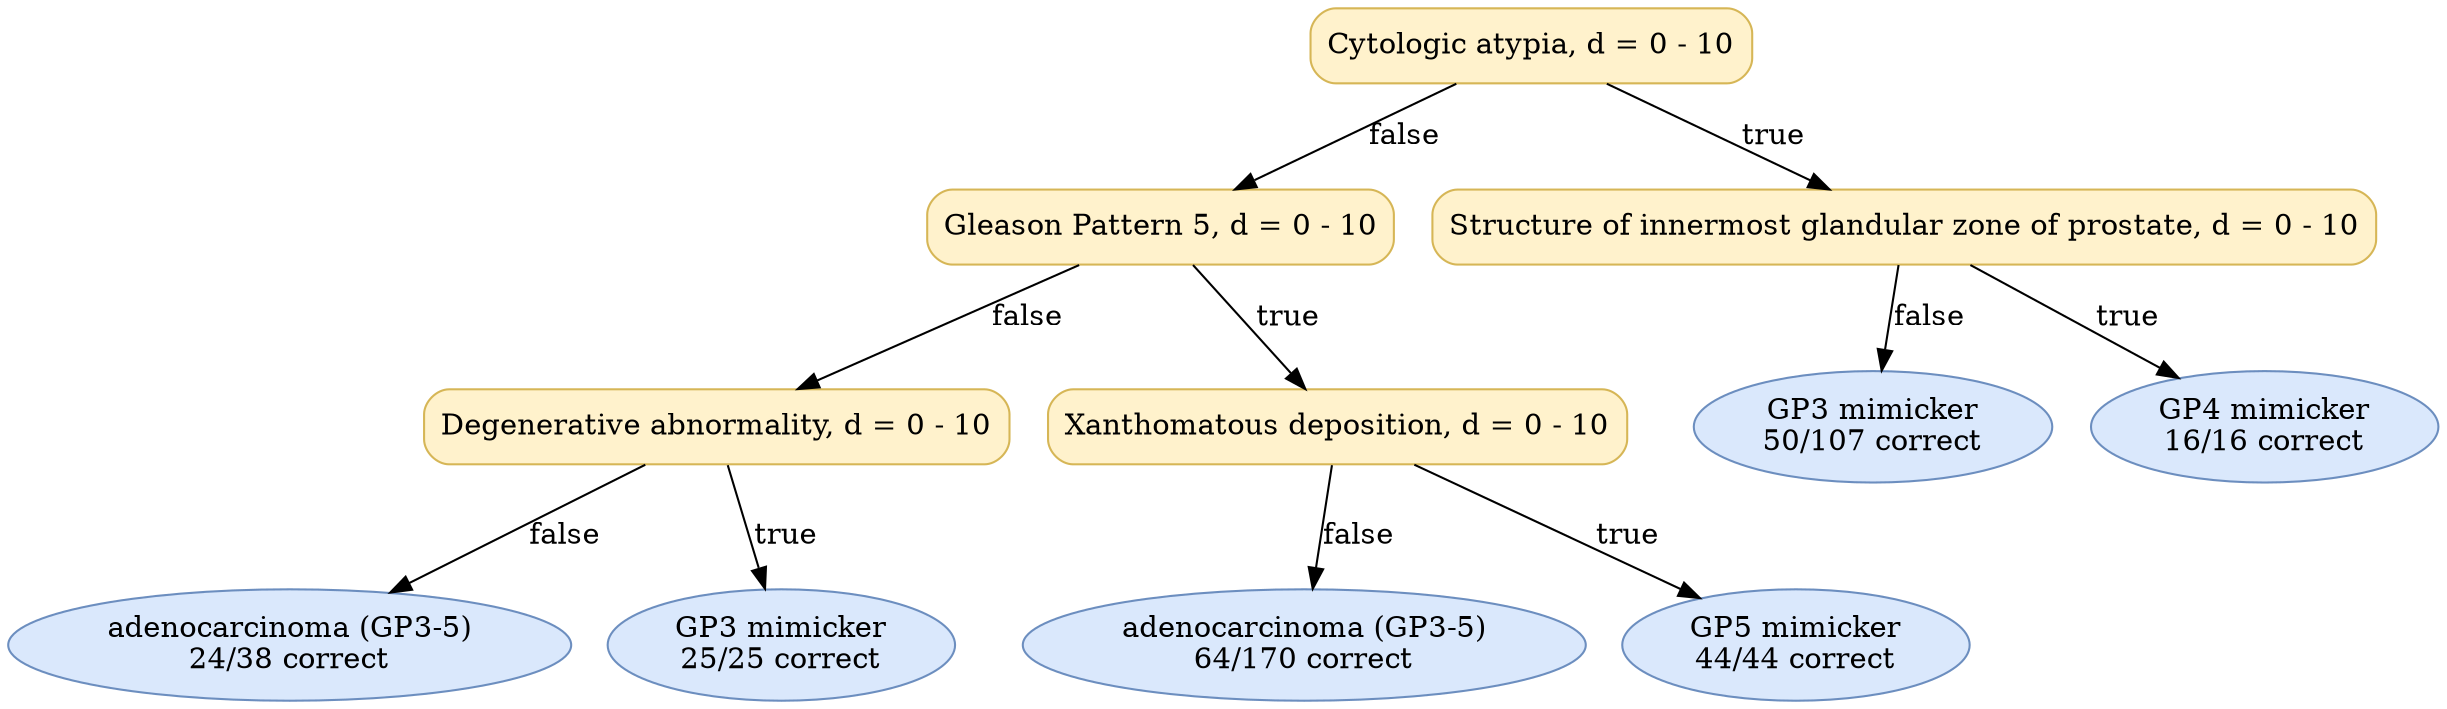 digraph "DT" {
fontname="Times-Roman";
label="";
node [fontname="Times-Roman"];
Node1 [color="#D6B656", fillcolor="#FFF2CC", label="Cytologic atypia, d = 0 - 10", shape="box", style="rounded,filled"];
Node2 [color="#D6B656", fillcolor="#FFF2CC", label="Gleason Pattern 5, d = 0 - 10", shape="box", style="rounded,filled"];
Node3 [color="#D6B656", fillcolor="#FFF2CC", label="Degenerative abnormality, d = 0 - 10", shape="box", style="rounded,filled"];
Node4 [color="#6C8EBF", fillcolor="#DAE8FC", label=<adenocarcinoma (GP3-5)<br/>24/38 correct>, shape="ellipse", style="rounded,filled"];
Node5 [color="#6C8EBF", fillcolor="#DAE8FC", label=<GP3 mimicker<br/>25/25 correct>, shape="ellipse", style="rounded,filled"];
Node6 [color="#D6B656", fillcolor="#FFF2CC", label="Xanthomatous deposition, d = 0 - 10", shape="box", style="rounded,filled"];
Node7 [color="#6C8EBF", fillcolor="#DAE8FC", label=<adenocarcinoma (GP3-5)<br/>64/170 correct>, shape="ellipse", style="rounded,filled"];
Node8 [color="#6C8EBF", fillcolor="#DAE8FC", label=<GP5 mimicker<br/>44/44 correct>, shape="ellipse", style="rounded,filled"];
Node9 [color="#D6B656", fillcolor="#FFF2CC", label="Structure of innermost glandular zone of prostate, d = 0 - 10", shape="box", style="rounded,filled"];
Node10 [color="#6C8EBF", fillcolor="#DAE8FC", label=<GP3 mimicker<br/>50/107 correct>, shape="ellipse", style="rounded,filled"];
Node11 [color="#6C8EBF", fillcolor="#DAE8FC", label=<GP4 mimicker<br/>16/16 correct>, shape="ellipse", style="rounded,filled"];
Node1 -> Node2  [key=0, label="false"];
Node1 -> Node9  [key=0, label="true"];
Node2 -> Node3  [key=0, label="false"];
Node2 -> Node6  [key=0, label="true"];
Node3 -> Node4  [key=0, label="false"];
Node3 -> Node5  [key=0, label="true"];
Node6 -> Node7  [key=0, label="false"];
Node6 -> Node8  [key=0, label="true"];
Node9 -> Node10  [key=0, label="false"];
Node9 -> Node11  [key=0, label="true"];
}
